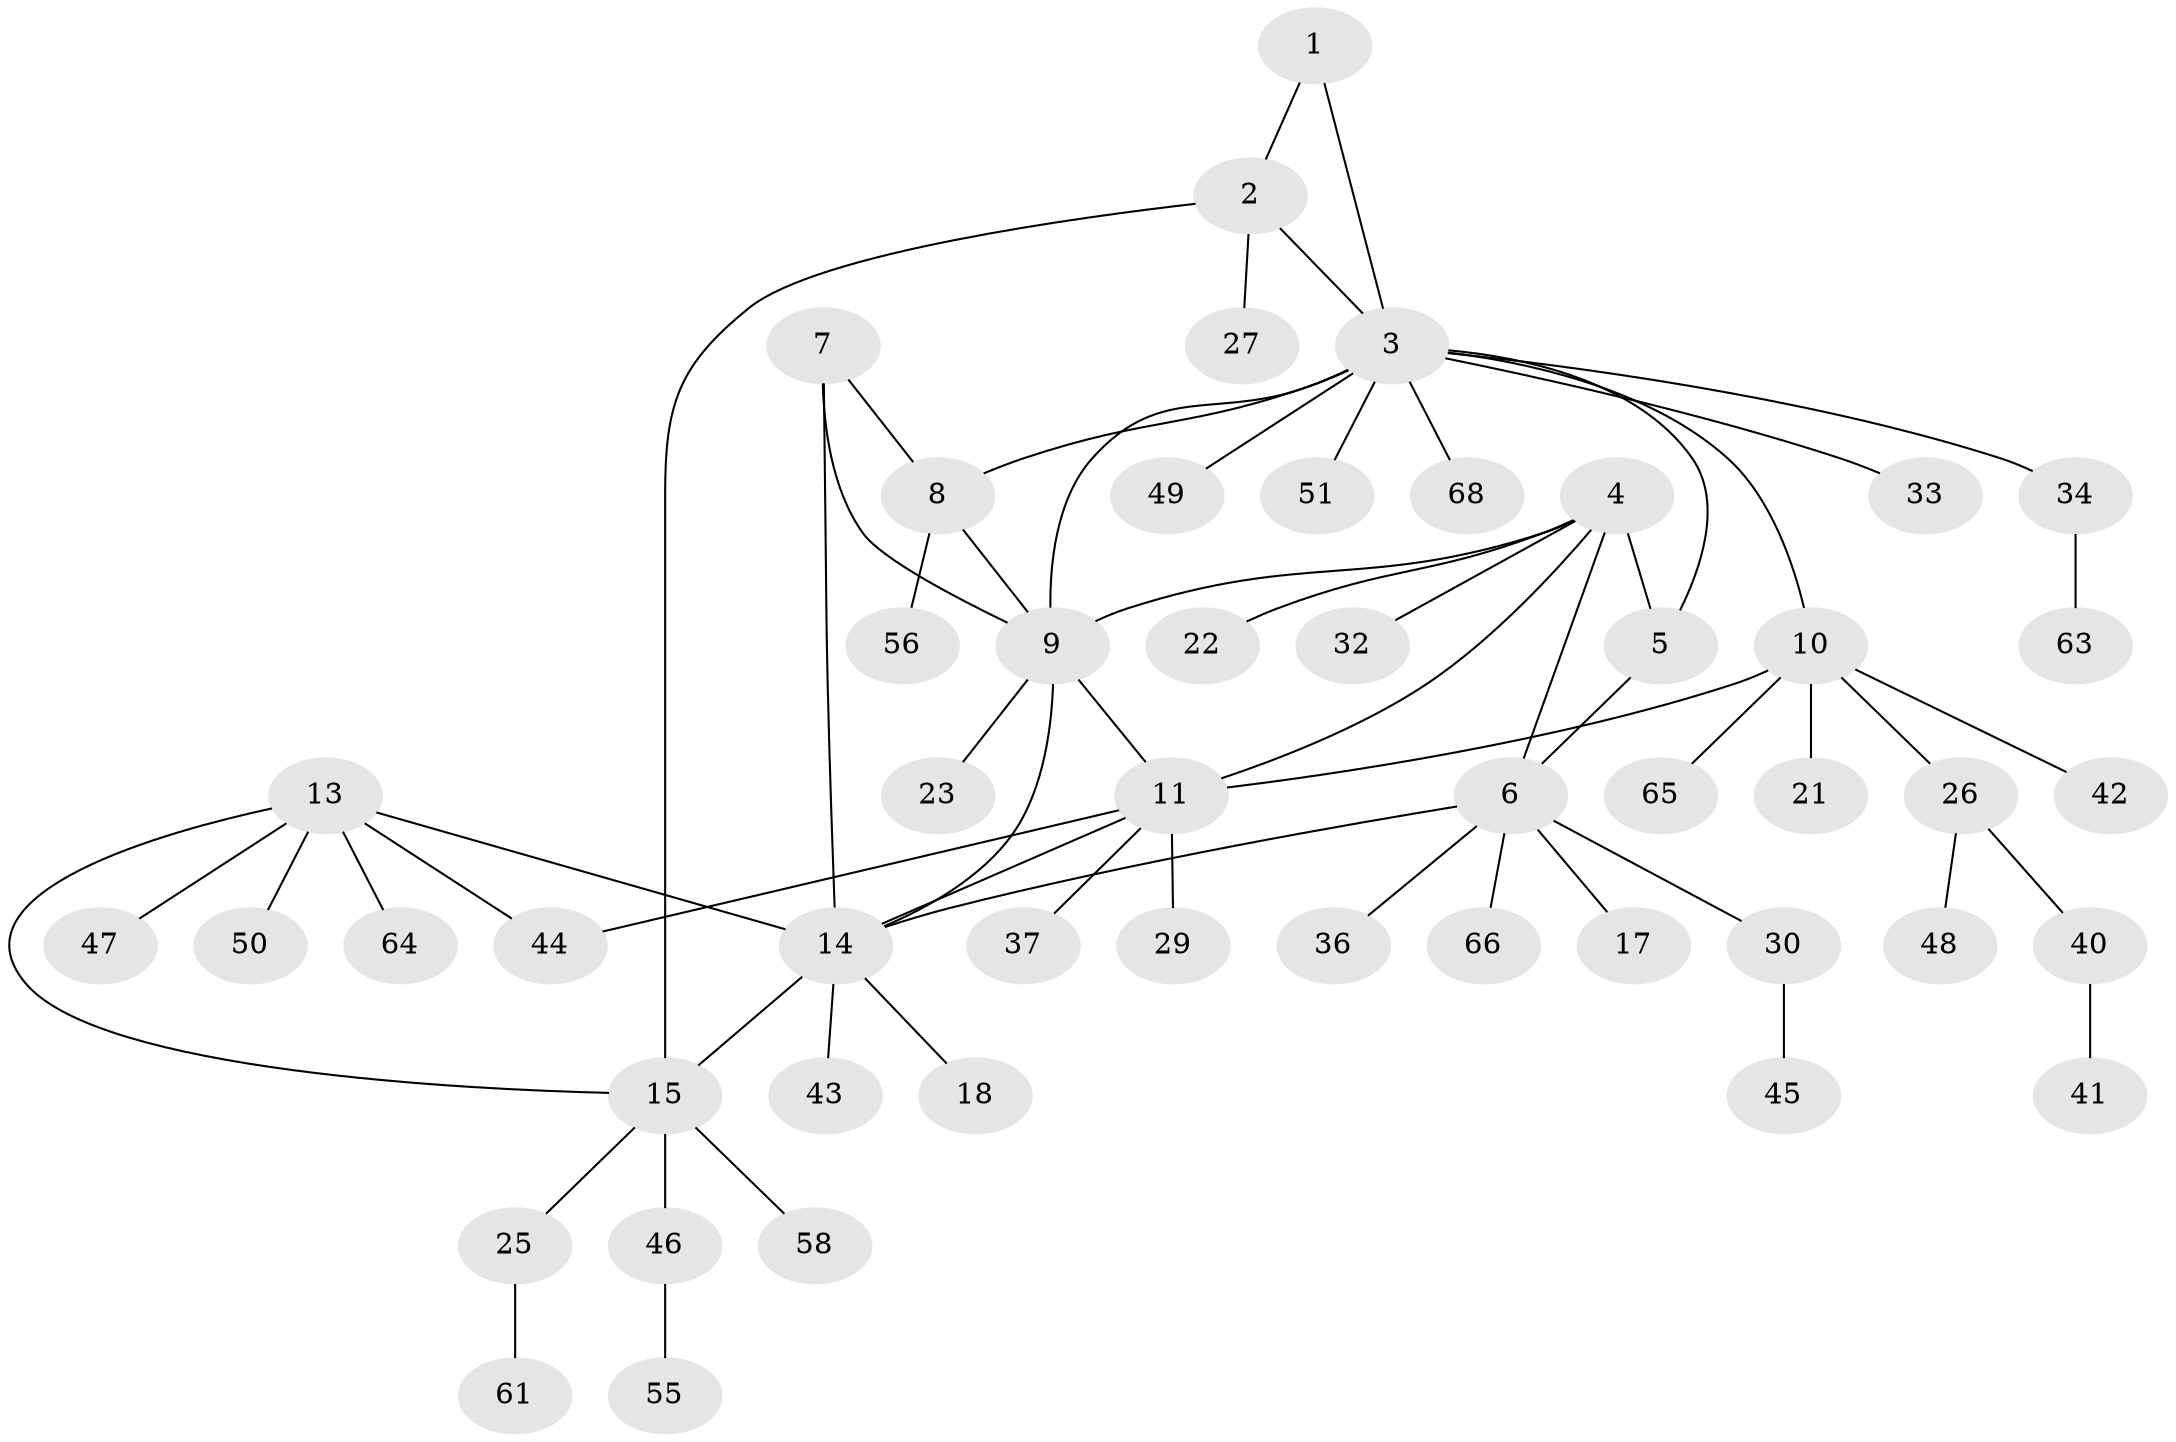 // original degree distribution, {2: 0.17647058823529413, 5: 0.04411764705882353, 11: 0.014705882352941176, 7: 0.029411764705882353, 4: 0.029411764705882353, 8: 0.04411764705882353, 3: 0.058823529411764705, 6: 0.014705882352941176, 9: 0.014705882352941176, 1: 0.5735294117647058}
// Generated by graph-tools (version 1.1) at 2025/42/03/06/25 10:42:13]
// undirected, 50 vertices, 62 edges
graph export_dot {
graph [start="1"]
  node [color=gray90,style=filled];
  1;
  2 [super="+67"];
  3 [super="+16"];
  4 [super="+28"];
  5 [super="+59"];
  6 [super="+53"];
  7 [super="+19"];
  8 [super="+60"];
  9 [super="+52"];
  10 [super="+20"];
  11 [super="+12"];
  13 [super="+35"];
  14 [super="+24"];
  15 [super="+57"];
  17;
  18;
  21;
  22;
  23 [super="+39"];
  25;
  26 [super="+31"];
  27;
  29;
  30 [super="+38"];
  32;
  33;
  34;
  36;
  37 [super="+54"];
  40;
  41;
  42;
  43;
  44;
  45;
  46 [super="+62"];
  47;
  48;
  49;
  50;
  51;
  55;
  56;
  58;
  61;
  63;
  64;
  65;
  66;
  68;
  1 -- 2;
  1 -- 3;
  2 -- 3;
  2 -- 15;
  2 -- 27;
  3 -- 5;
  3 -- 9;
  3 -- 10;
  3 -- 33;
  3 -- 49;
  3 -- 51;
  3 -- 68;
  3 -- 34;
  3 -- 8;
  4 -- 5;
  4 -- 6;
  4 -- 9;
  4 -- 11;
  4 -- 22;
  4 -- 32;
  5 -- 6;
  6 -- 14;
  6 -- 17;
  6 -- 30;
  6 -- 36;
  6 -- 66;
  7 -- 8;
  7 -- 9;
  7 -- 14;
  8 -- 9;
  8 -- 56;
  9 -- 11;
  9 -- 14;
  9 -- 23;
  10 -- 11 [weight=2];
  10 -- 21;
  10 -- 26;
  10 -- 42;
  10 -- 65;
  11 -- 29;
  11 -- 37;
  11 -- 44;
  11 -- 14;
  13 -- 14;
  13 -- 15;
  13 -- 44;
  13 -- 50;
  13 -- 64;
  13 -- 47;
  14 -- 15;
  14 -- 18;
  14 -- 43;
  15 -- 25;
  15 -- 46;
  15 -- 58;
  25 -- 61;
  26 -- 40;
  26 -- 48;
  30 -- 45;
  34 -- 63;
  40 -- 41;
  46 -- 55;
}
